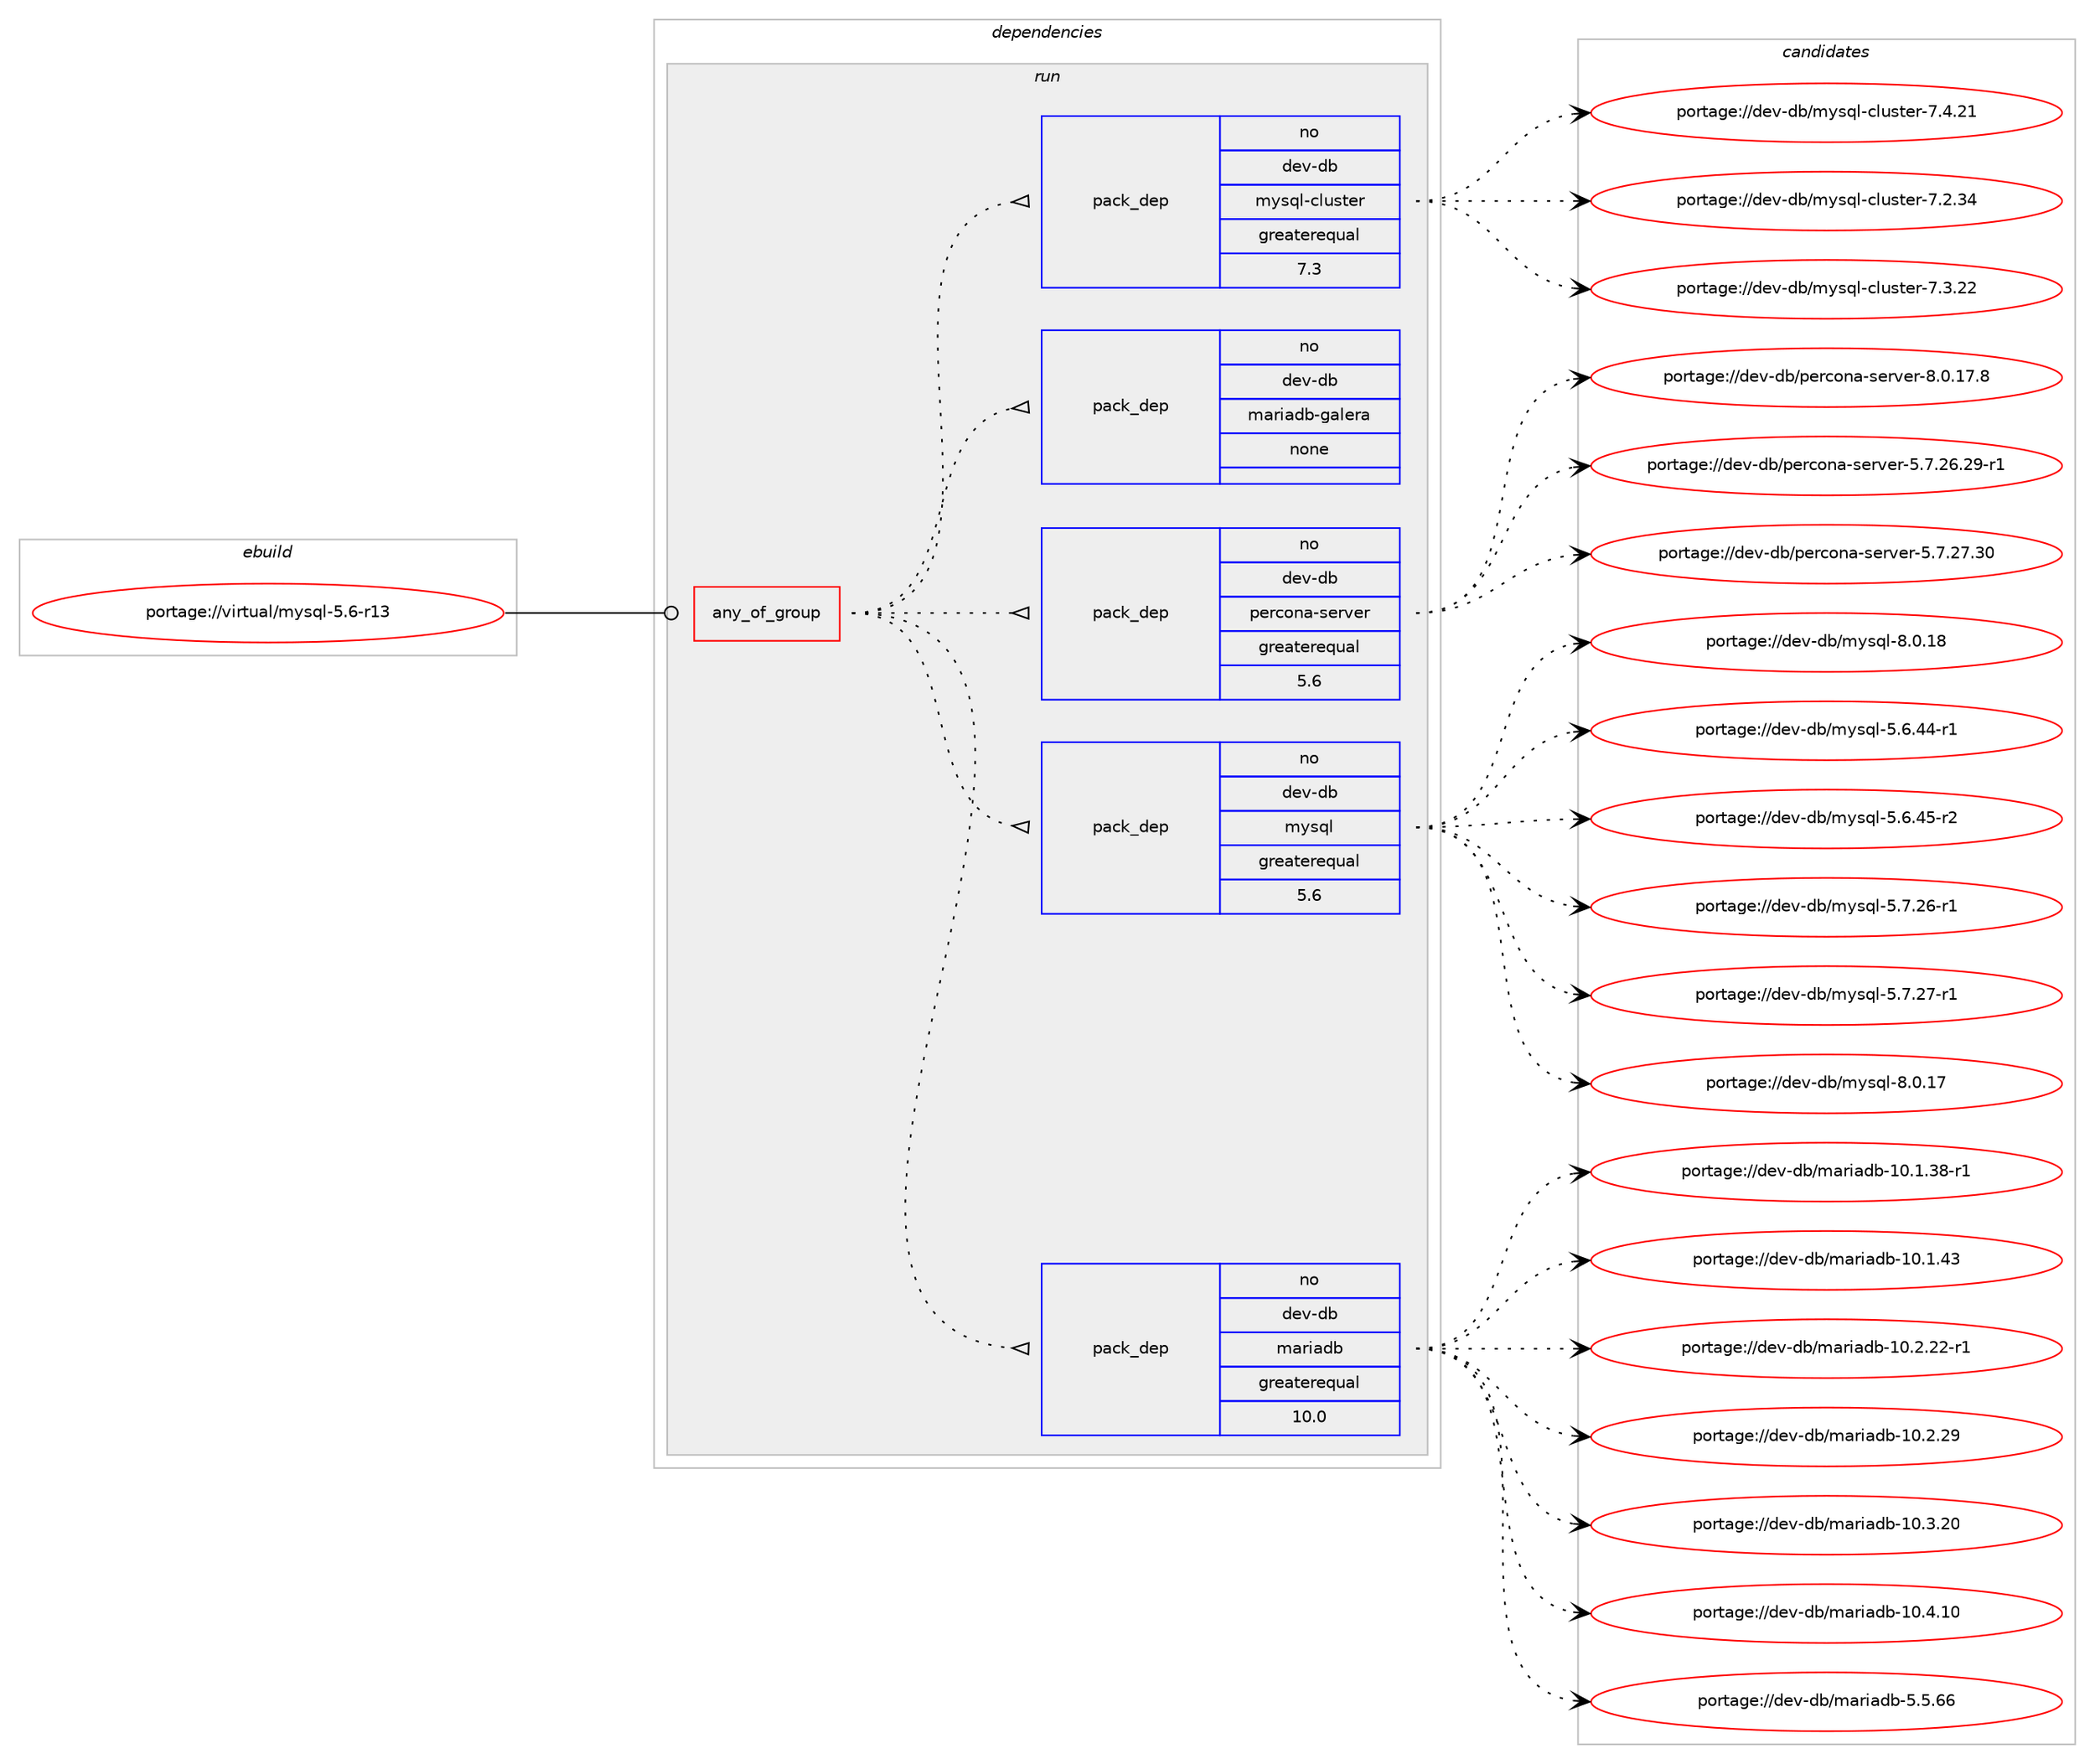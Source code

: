 digraph prolog {

# *************
# Graph options
# *************

newrank=true;
concentrate=true;
compound=true;
graph [rankdir=LR,fontname=Helvetica,fontsize=10,ranksep=1.5];#, ranksep=2.5, nodesep=0.2];
edge  [arrowhead=vee];
node  [fontname=Helvetica,fontsize=10];

# **********
# The ebuild
# **********

subgraph cluster_leftcol {
color=gray;
rank=same;
label=<<i>ebuild</i>>;
id [label="portage://virtual/mysql-5.6-r13", color=red, width=4, href="../virtual/mysql-5.6-r13.svg"];
}

# ****************
# The dependencies
# ****************

subgraph cluster_midcol {
color=gray;
label=<<i>dependencies</i>>;
subgraph cluster_compile {
fillcolor="#eeeeee";
style=filled;
label=<<i>compile</i>>;
}
subgraph cluster_compileandrun {
fillcolor="#eeeeee";
style=filled;
label=<<i>compile and run</i>>;
}
subgraph cluster_run {
fillcolor="#eeeeee";
style=filled;
label=<<i>run</i>>;
subgraph any7162 {
dependency434118 [label=<<TABLE BORDER="0" CELLBORDER="1" CELLSPACING="0" CELLPADDING="4"><TR><TD CELLPADDING="10">any_of_group</TD></TR></TABLE>>, shape=none, color=red];subgraph pack321726 {
dependency434119 [label=<<TABLE BORDER="0" CELLBORDER="1" CELLSPACING="0" CELLPADDING="4" WIDTH="220"><TR><TD ROWSPAN="6" CELLPADDING="30">pack_dep</TD></TR><TR><TD WIDTH="110">no</TD></TR><TR><TD>dev-db</TD></TR><TR><TD>mariadb</TD></TR><TR><TD>greaterequal</TD></TR><TR><TD>10.0</TD></TR></TABLE>>, shape=none, color=blue];
}
dependency434118:e -> dependency434119:w [weight=20,style="dotted",arrowhead="oinv"];
subgraph pack321727 {
dependency434120 [label=<<TABLE BORDER="0" CELLBORDER="1" CELLSPACING="0" CELLPADDING="4" WIDTH="220"><TR><TD ROWSPAN="6" CELLPADDING="30">pack_dep</TD></TR><TR><TD WIDTH="110">no</TD></TR><TR><TD>dev-db</TD></TR><TR><TD>mysql</TD></TR><TR><TD>greaterequal</TD></TR><TR><TD>5.6</TD></TR></TABLE>>, shape=none, color=blue];
}
dependency434118:e -> dependency434120:w [weight=20,style="dotted",arrowhead="oinv"];
subgraph pack321728 {
dependency434121 [label=<<TABLE BORDER="0" CELLBORDER="1" CELLSPACING="0" CELLPADDING="4" WIDTH="220"><TR><TD ROWSPAN="6" CELLPADDING="30">pack_dep</TD></TR><TR><TD WIDTH="110">no</TD></TR><TR><TD>dev-db</TD></TR><TR><TD>percona-server</TD></TR><TR><TD>greaterequal</TD></TR><TR><TD>5.6</TD></TR></TABLE>>, shape=none, color=blue];
}
dependency434118:e -> dependency434121:w [weight=20,style="dotted",arrowhead="oinv"];
subgraph pack321729 {
dependency434122 [label=<<TABLE BORDER="0" CELLBORDER="1" CELLSPACING="0" CELLPADDING="4" WIDTH="220"><TR><TD ROWSPAN="6" CELLPADDING="30">pack_dep</TD></TR><TR><TD WIDTH="110">no</TD></TR><TR><TD>dev-db</TD></TR><TR><TD>mariadb-galera</TD></TR><TR><TD>none</TD></TR><TR><TD></TD></TR></TABLE>>, shape=none, color=blue];
}
dependency434118:e -> dependency434122:w [weight=20,style="dotted",arrowhead="oinv"];
subgraph pack321730 {
dependency434123 [label=<<TABLE BORDER="0" CELLBORDER="1" CELLSPACING="0" CELLPADDING="4" WIDTH="220"><TR><TD ROWSPAN="6" CELLPADDING="30">pack_dep</TD></TR><TR><TD WIDTH="110">no</TD></TR><TR><TD>dev-db</TD></TR><TR><TD>mysql-cluster</TD></TR><TR><TD>greaterequal</TD></TR><TR><TD>7.3</TD></TR></TABLE>>, shape=none, color=blue];
}
dependency434118:e -> dependency434123:w [weight=20,style="dotted",arrowhead="oinv"];
}
id:e -> dependency434118:w [weight=20,style="solid",arrowhead="odot"];
}
}

# **************
# The candidates
# **************

subgraph cluster_choices {
rank=same;
color=gray;
label=<<i>candidates</i>>;

subgraph choice321726 {
color=black;
nodesep=1;
choiceportage10010111845100984710997114105971009845494846494651564511449 [label="portage://dev-db/mariadb-10.1.38-r1", color=red, width=4,href="../dev-db/mariadb-10.1.38-r1.svg"];
choiceportage1001011184510098471099711410597100984549484649465251 [label="portage://dev-db/mariadb-10.1.43", color=red, width=4,href="../dev-db/mariadb-10.1.43.svg"];
choiceportage10010111845100984710997114105971009845494846504650504511449 [label="portage://dev-db/mariadb-10.2.22-r1", color=red, width=4,href="../dev-db/mariadb-10.2.22-r1.svg"];
choiceportage1001011184510098471099711410597100984549484650465057 [label="portage://dev-db/mariadb-10.2.29", color=red, width=4,href="../dev-db/mariadb-10.2.29.svg"];
choiceportage1001011184510098471099711410597100984549484651465048 [label="portage://dev-db/mariadb-10.3.20", color=red, width=4,href="../dev-db/mariadb-10.3.20.svg"];
choiceportage1001011184510098471099711410597100984549484652464948 [label="portage://dev-db/mariadb-10.4.10", color=red, width=4,href="../dev-db/mariadb-10.4.10.svg"];
choiceportage10010111845100984710997114105971009845534653465454 [label="portage://dev-db/mariadb-5.5.66", color=red, width=4,href="../dev-db/mariadb-5.5.66.svg"];
dependency434119:e -> choiceportage10010111845100984710997114105971009845494846494651564511449:w [style=dotted,weight="100"];
dependency434119:e -> choiceportage1001011184510098471099711410597100984549484649465251:w [style=dotted,weight="100"];
dependency434119:e -> choiceportage10010111845100984710997114105971009845494846504650504511449:w [style=dotted,weight="100"];
dependency434119:e -> choiceportage1001011184510098471099711410597100984549484650465057:w [style=dotted,weight="100"];
dependency434119:e -> choiceportage1001011184510098471099711410597100984549484651465048:w [style=dotted,weight="100"];
dependency434119:e -> choiceportage1001011184510098471099711410597100984549484652464948:w [style=dotted,weight="100"];
dependency434119:e -> choiceportage10010111845100984710997114105971009845534653465454:w [style=dotted,weight="100"];
}
subgraph choice321727 {
color=black;
nodesep=1;
choiceportage100101118451009847109121115113108455346544652524511449 [label="portage://dev-db/mysql-5.6.44-r1", color=red, width=4,href="../dev-db/mysql-5.6.44-r1.svg"];
choiceportage100101118451009847109121115113108455346544652534511450 [label="portage://dev-db/mysql-5.6.45-r2", color=red, width=4,href="../dev-db/mysql-5.6.45-r2.svg"];
choiceportage100101118451009847109121115113108455346554650544511449 [label="portage://dev-db/mysql-5.7.26-r1", color=red, width=4,href="../dev-db/mysql-5.7.26-r1.svg"];
choiceportage100101118451009847109121115113108455346554650554511449 [label="portage://dev-db/mysql-5.7.27-r1", color=red, width=4,href="../dev-db/mysql-5.7.27-r1.svg"];
choiceportage10010111845100984710912111511310845564648464955 [label="portage://dev-db/mysql-8.0.17", color=red, width=4,href="../dev-db/mysql-8.0.17.svg"];
choiceportage10010111845100984710912111511310845564648464956 [label="portage://dev-db/mysql-8.0.18", color=red, width=4,href="../dev-db/mysql-8.0.18.svg"];
dependency434120:e -> choiceportage100101118451009847109121115113108455346544652524511449:w [style=dotted,weight="100"];
dependency434120:e -> choiceportage100101118451009847109121115113108455346544652534511450:w [style=dotted,weight="100"];
dependency434120:e -> choiceportage100101118451009847109121115113108455346554650544511449:w [style=dotted,weight="100"];
dependency434120:e -> choiceportage100101118451009847109121115113108455346554650554511449:w [style=dotted,weight="100"];
dependency434120:e -> choiceportage10010111845100984710912111511310845564648464955:w [style=dotted,weight="100"];
dependency434120:e -> choiceportage10010111845100984710912111511310845564648464956:w [style=dotted,weight="100"];
}
subgraph choice321728 {
color=black;
nodesep=1;
choiceportage100101118451009847112101114991111109745115101114118101114455346554650544650574511449 [label="portage://dev-db/percona-server-5.7.26.29-r1", color=red, width=4,href="../dev-db/percona-server-5.7.26.29-r1.svg"];
choiceportage10010111845100984711210111499111110974511510111411810111445534655465055465148 [label="portage://dev-db/percona-server-5.7.27.30", color=red, width=4,href="../dev-db/percona-server-5.7.27.30.svg"];
choiceportage100101118451009847112101114991111109745115101114118101114455646484649554656 [label="portage://dev-db/percona-server-8.0.17.8", color=red, width=4,href="../dev-db/percona-server-8.0.17.8.svg"];
dependency434121:e -> choiceportage100101118451009847112101114991111109745115101114118101114455346554650544650574511449:w [style=dotted,weight="100"];
dependency434121:e -> choiceportage10010111845100984711210111499111110974511510111411810111445534655465055465148:w [style=dotted,weight="100"];
dependency434121:e -> choiceportage100101118451009847112101114991111109745115101114118101114455646484649554656:w [style=dotted,weight="100"];
}
subgraph choice321729 {
color=black;
nodesep=1;
}
subgraph choice321730 {
color=black;
nodesep=1;
choiceportage100101118451009847109121115113108459910811711511610111445554650465152 [label="portage://dev-db/mysql-cluster-7.2.34", color=red, width=4,href="../dev-db/mysql-cluster-7.2.34.svg"];
choiceportage100101118451009847109121115113108459910811711511610111445554651465050 [label="portage://dev-db/mysql-cluster-7.3.22", color=red, width=4,href="../dev-db/mysql-cluster-7.3.22.svg"];
choiceportage100101118451009847109121115113108459910811711511610111445554652465049 [label="portage://dev-db/mysql-cluster-7.4.21", color=red, width=4,href="../dev-db/mysql-cluster-7.4.21.svg"];
dependency434123:e -> choiceportage100101118451009847109121115113108459910811711511610111445554650465152:w [style=dotted,weight="100"];
dependency434123:e -> choiceportage100101118451009847109121115113108459910811711511610111445554651465050:w [style=dotted,weight="100"];
dependency434123:e -> choiceportage100101118451009847109121115113108459910811711511610111445554652465049:w [style=dotted,weight="100"];
}
}

}
